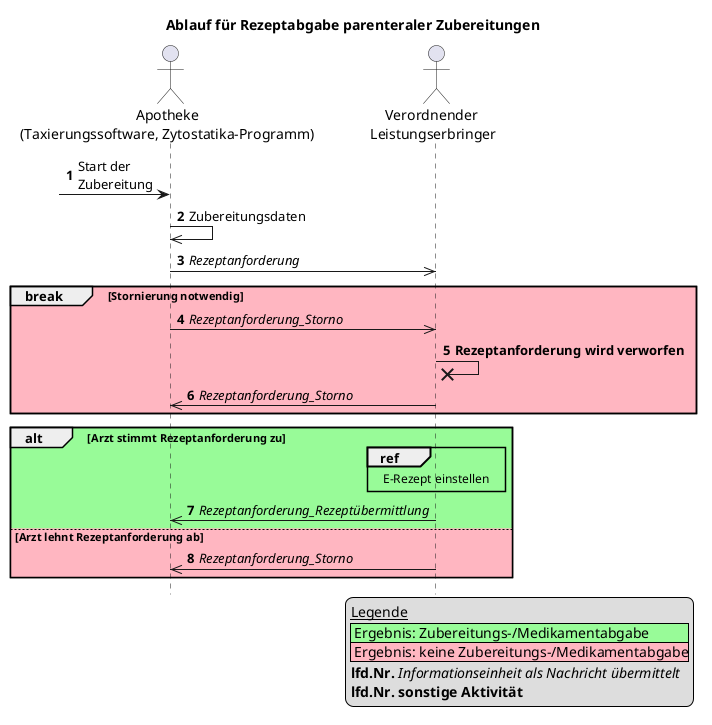 @startuml


skinparam maxMessageSize 300

title Ablauf für Rezeptabgabe parenteraler Zubereitungen
hide footbox
autonumber


actor "Apotheke\n(Taxierungssoftware, Zytostatika-Programm)" as AVS
actor "Verordnender \nLeistungserbringer" as Arzt

participant "Primärsystem" as Arzt


legend bottom right
    __Legende__
    |<#PaleGreen> Ergebnis: Zubereitungs-/Medikamentabgabe|
    |<#LightPink> Ergebnis: keine Zubereitungs-/Medikamentabgabe|
    **lfd.Nr.** //Informationseinheit als Nachricht übermittelt//
    **lfd.Nr.** **sonstige Aktivität**
endlegend

?-> AVS: Start der \nZubereitung

AVS ->> AVS: Zubereitungsdaten

AVS ->> Arzt: //Rezeptanforderung//

break #LightPink Stornierung notwendig
    AVS ->> Arzt: //Rezeptanforderung_Storno//
    Arzt ->x Arzt: **Rezeptanforderung wird verworfen**
    Arzt ->> AVS: //Rezeptanforderung_Storno//
end

alt #PaleGreen Arzt stimmt Rezeptanforderung zu
    ref over Arzt, Arzt #lightyellow
        E-Rezept einstellen
    end ref
    Arzt ->> AVS: //Rezeptanforderung_Rezeptübermittlung//
else #LightPink Arzt lehnt Rezeptanforderung ab
    Arzt ->> AVS: //Rezeptanforderung_Storno//

end

@enduml